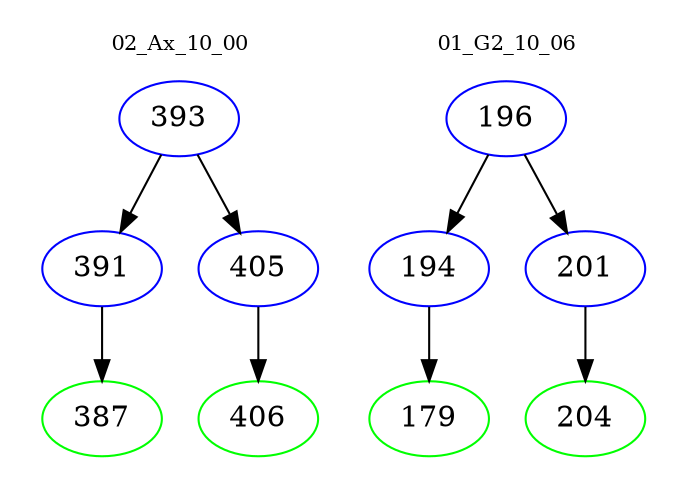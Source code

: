 digraph{
subgraph cluster_0 {
color = white
label = "02_Ax_10_00";
fontsize=10;
T0_393 [label="393", color="blue"]
T0_393 -> T0_391 [color="black"]
T0_391 [label="391", color="blue"]
T0_391 -> T0_387 [color="black"]
T0_387 [label="387", color="green"]
T0_393 -> T0_405 [color="black"]
T0_405 [label="405", color="blue"]
T0_405 -> T0_406 [color="black"]
T0_406 [label="406", color="green"]
}
subgraph cluster_1 {
color = white
label = "01_G2_10_06";
fontsize=10;
T1_196 [label="196", color="blue"]
T1_196 -> T1_194 [color="black"]
T1_194 [label="194", color="blue"]
T1_194 -> T1_179 [color="black"]
T1_179 [label="179", color="green"]
T1_196 -> T1_201 [color="black"]
T1_201 [label="201", color="blue"]
T1_201 -> T1_204 [color="black"]
T1_204 [label="204", color="green"]
}
}
